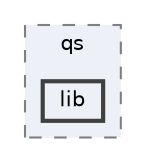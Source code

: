digraph "lib"
{
 // INTERACTIVE_SVG=YES
 // LATEX_PDF_SIZE
  bgcolor="transparent";
  edge [fontname=Helvetica,fontsize=10,labelfontname=Helvetica,labelfontsize=10];
  node [fontname=Helvetica,fontsize=10,shape=box,height=0.2,width=0.4];
  compound=true
  subgraph clusterdir_1eb8b14dc314c9cb5faa482f4c9f8445 {
    graph [ bgcolor="#edf0f7", pencolor="grey50", label="qs", fontname=Helvetica,fontsize=10 style="filled,dashed", URL="dir_1eb8b14dc314c9cb5faa482f4c9f8445.html",tooltip=""]
  dir_e8f45d62836e10ed3fca909c188be77c [label="lib", fillcolor="#edf0f7", color="grey25", style="filled,bold", URL="dir_e8f45d62836e10ed3fca909c188be77c.html",tooltip=""];
  }
}
